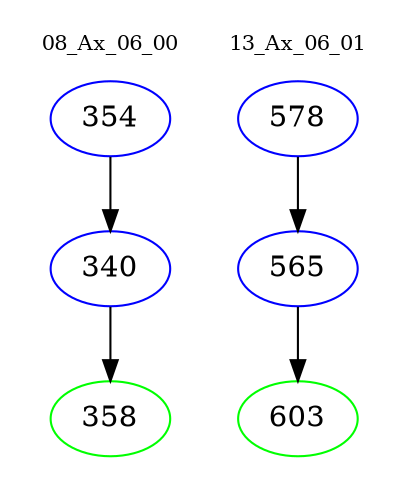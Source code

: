 digraph{
subgraph cluster_0 {
color = white
label = "08_Ax_06_00";
fontsize=10;
T0_354 [label="354", color="blue"]
T0_354 -> T0_340 [color="black"]
T0_340 [label="340", color="blue"]
T0_340 -> T0_358 [color="black"]
T0_358 [label="358", color="green"]
}
subgraph cluster_1 {
color = white
label = "13_Ax_06_01";
fontsize=10;
T1_578 [label="578", color="blue"]
T1_578 -> T1_565 [color="black"]
T1_565 [label="565", color="blue"]
T1_565 -> T1_603 [color="black"]
T1_603 [label="603", color="green"]
}
}
